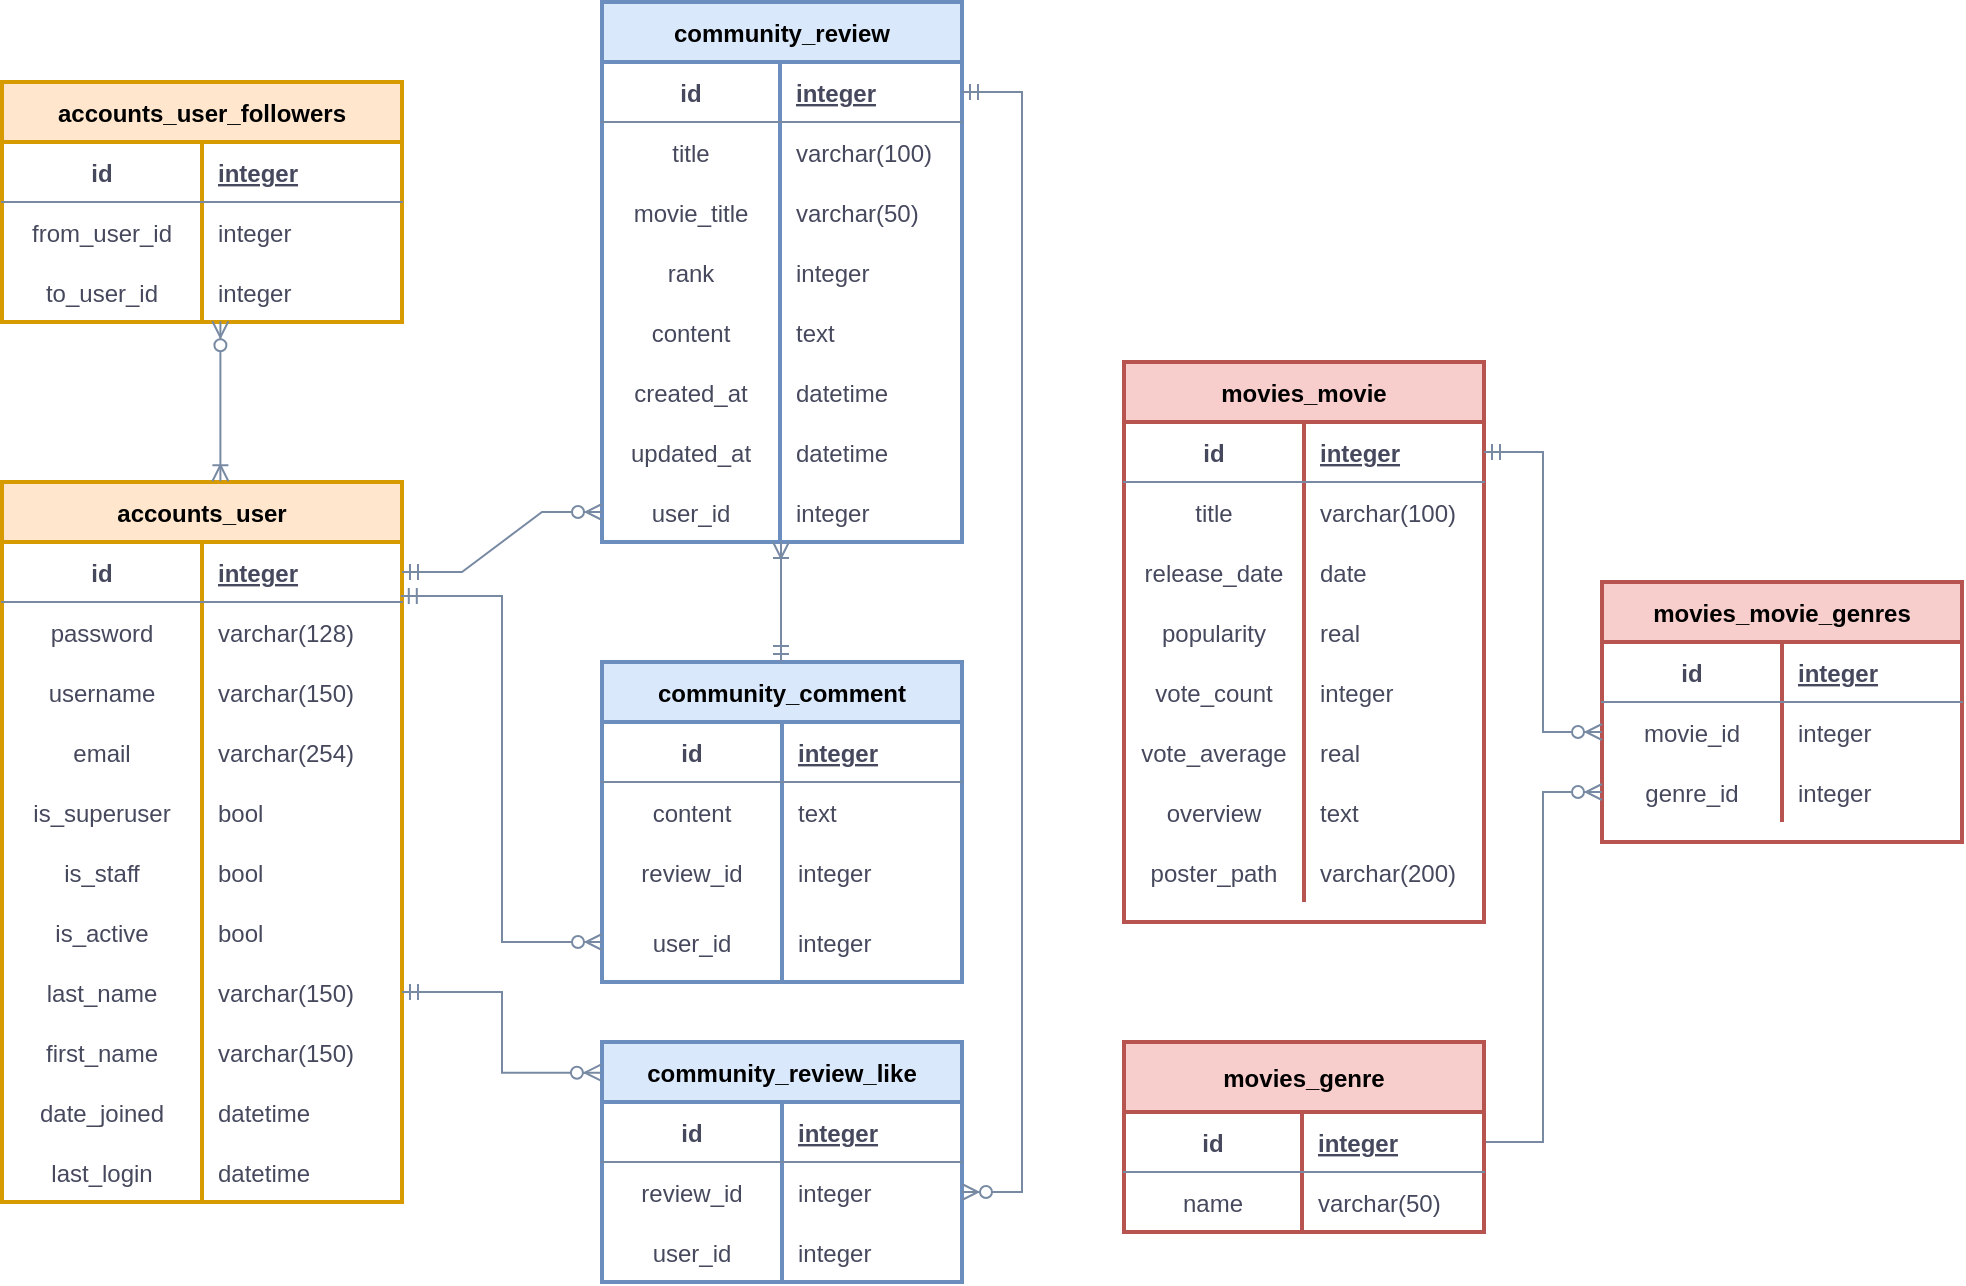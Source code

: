 <mxfile version="18.0.6" type="github">
  <diagram id="R2lEEEUBdFMjLlhIrx00" name="Page-1">
    <mxGraphModel dx="930" dy="745" grid="1" gridSize="10" guides="1" tooltips="1" connect="1" arrows="1" fold="1" page="1" pageScale="1" pageWidth="1100" pageHeight="850" background="none" math="0" shadow="0" extFonts="Permanent Marker^https://fonts.googleapis.com/css?family=Permanent+Marker">
      <root>
        <mxCell id="0" />
        <mxCell id="1" parent="0" />
        <mxCell id="w1yhfIeQpA_DrEaMMZUI-81" value="accounts_user_followers" style="shape=table;startSize=30;container=1;collapsible=1;childLayout=tableLayout;fixedRows=1;rowLines=0;fontStyle=1;align=center;resizeLast=1;fillColor=#ffe6cc;strokeColor=#d79b00;rounded=0;strokeWidth=2;swimlaneFillColor=default;" vertex="1" parent="1">
          <mxGeometry x="80" y="180" width="200" height="120" as="geometry" />
        </mxCell>
        <mxCell id="w1yhfIeQpA_DrEaMMZUI-82" value="" style="shape=tableRow;horizontal=0;startSize=0;swimlaneHead=0;swimlaneBody=0;fillColor=none;collapsible=0;dropTarget=0;points=[[0,0.5],[1,0.5]];portConstraint=eastwest;top=0;left=0;right=0;bottom=1;strokeColor=#788AA3;fontColor=#46495D;rounded=0;" vertex="1" parent="w1yhfIeQpA_DrEaMMZUI-81">
          <mxGeometry y="30" width="200" height="30" as="geometry" />
        </mxCell>
        <mxCell id="w1yhfIeQpA_DrEaMMZUI-83" value="id" style="shape=partialRectangle;connectable=0;fillColor=none;top=0;left=0;bottom=0;right=0;fontStyle=1;overflow=hidden;strokeColor=#788AA3;fontColor=#46495D;rounded=0;" vertex="1" parent="w1yhfIeQpA_DrEaMMZUI-82">
          <mxGeometry width="100" height="30" as="geometry">
            <mxRectangle width="100" height="30" as="alternateBounds" />
          </mxGeometry>
        </mxCell>
        <mxCell id="w1yhfIeQpA_DrEaMMZUI-84" value="integer" style="shape=partialRectangle;connectable=0;fillColor=none;top=0;left=0;bottom=0;right=0;align=left;spacingLeft=6;fontStyle=5;overflow=hidden;strokeColor=#788AA3;fontColor=#46495D;rounded=0;" vertex="1" parent="w1yhfIeQpA_DrEaMMZUI-82">
          <mxGeometry x="100" width="100" height="30" as="geometry">
            <mxRectangle width="100" height="30" as="alternateBounds" />
          </mxGeometry>
        </mxCell>
        <mxCell id="w1yhfIeQpA_DrEaMMZUI-85" value="" style="shape=tableRow;horizontal=0;startSize=0;swimlaneHead=0;swimlaneBody=0;fillColor=none;collapsible=0;dropTarget=0;points=[[0,0.5],[1,0.5]];portConstraint=eastwest;top=0;left=0;right=0;bottom=0;strokeColor=#788AA3;fontColor=#46495D;rounded=0;" vertex="1" parent="w1yhfIeQpA_DrEaMMZUI-81">
          <mxGeometry y="60" width="200" height="30" as="geometry" />
        </mxCell>
        <mxCell id="w1yhfIeQpA_DrEaMMZUI-86" value="from_user_id" style="shape=partialRectangle;connectable=0;fillColor=none;top=0;left=0;bottom=0;right=0;editable=1;overflow=hidden;strokeColor=#788AA3;fontColor=#46495D;rounded=0;" vertex="1" parent="w1yhfIeQpA_DrEaMMZUI-85">
          <mxGeometry width="100" height="30" as="geometry">
            <mxRectangle width="100" height="30" as="alternateBounds" />
          </mxGeometry>
        </mxCell>
        <mxCell id="w1yhfIeQpA_DrEaMMZUI-87" value="integer" style="shape=partialRectangle;connectable=0;fillColor=none;top=0;left=0;bottom=0;right=0;align=left;spacingLeft=6;overflow=hidden;strokeColor=#788AA3;fontColor=#46495D;rounded=0;" vertex="1" parent="w1yhfIeQpA_DrEaMMZUI-85">
          <mxGeometry x="100" width="100" height="30" as="geometry">
            <mxRectangle width="100" height="30" as="alternateBounds" />
          </mxGeometry>
        </mxCell>
        <mxCell id="w1yhfIeQpA_DrEaMMZUI-88" value="" style="shape=tableRow;horizontal=0;startSize=0;swimlaneHead=0;swimlaneBody=0;fillColor=none;collapsible=0;dropTarget=0;points=[[0,0.5],[1,0.5]];portConstraint=eastwest;top=0;left=0;right=0;bottom=0;strokeColor=#788AA3;fontColor=#46495D;rounded=0;" vertex="1" parent="w1yhfIeQpA_DrEaMMZUI-81">
          <mxGeometry y="90" width="200" height="30" as="geometry" />
        </mxCell>
        <mxCell id="w1yhfIeQpA_DrEaMMZUI-89" value="to_user_id" style="shape=partialRectangle;connectable=0;fillColor=none;top=0;left=0;bottom=0;right=0;editable=1;overflow=hidden;strokeColor=#788AA3;fontColor=#46495D;rounded=0;" vertex="1" parent="w1yhfIeQpA_DrEaMMZUI-88">
          <mxGeometry width="100" height="30" as="geometry">
            <mxRectangle width="100" height="30" as="alternateBounds" />
          </mxGeometry>
        </mxCell>
        <mxCell id="w1yhfIeQpA_DrEaMMZUI-90" value="integer" style="shape=partialRectangle;connectable=0;fillColor=none;top=0;left=0;bottom=0;right=0;align=left;spacingLeft=6;overflow=hidden;strokeColor=#788AA3;fontColor=#46495D;rounded=0;" vertex="1" parent="w1yhfIeQpA_DrEaMMZUI-88">
          <mxGeometry x="100" width="100" height="30" as="geometry">
            <mxRectangle width="100" height="30" as="alternateBounds" />
          </mxGeometry>
        </mxCell>
        <mxCell id="w1yhfIeQpA_DrEaMMZUI-100" value="community_review" style="shape=table;startSize=30;container=1;collapsible=1;childLayout=tableLayout;fixedRows=1;rowLines=0;fontStyle=1;align=center;resizeLast=1;rounded=0;strokeColor=#6c8ebf;fillColor=#dae8fc;strokeWidth=2;swimlaneFillColor=default;" vertex="1" parent="1">
          <mxGeometry x="380" y="140" width="180" height="270" as="geometry" />
        </mxCell>
        <mxCell id="w1yhfIeQpA_DrEaMMZUI-101" value="" style="shape=tableRow;horizontal=0;startSize=0;swimlaneHead=0;swimlaneBody=0;fillColor=none;collapsible=0;dropTarget=0;points=[[0,0.5],[1,0.5]];portConstraint=eastwest;top=0;left=0;right=0;bottom=1;rounded=0;fontColor=#46495D;strokeColor=#788AA3;" vertex="1" parent="w1yhfIeQpA_DrEaMMZUI-100">
          <mxGeometry y="30" width="180" height="30" as="geometry" />
        </mxCell>
        <mxCell id="w1yhfIeQpA_DrEaMMZUI-102" value="id" style="shape=partialRectangle;connectable=0;fillColor=none;top=0;left=0;bottom=0;right=0;fontStyle=1;overflow=hidden;rounded=0;fontColor=#46495D;strokeColor=#788AA3;" vertex="1" parent="w1yhfIeQpA_DrEaMMZUI-101">
          <mxGeometry width="89" height="30" as="geometry">
            <mxRectangle width="89" height="30" as="alternateBounds" />
          </mxGeometry>
        </mxCell>
        <mxCell id="w1yhfIeQpA_DrEaMMZUI-103" value="integer" style="shape=partialRectangle;connectable=0;fillColor=none;top=0;left=0;bottom=0;right=0;align=left;spacingLeft=6;fontStyle=5;overflow=hidden;rounded=0;fontColor=#46495D;strokeColor=#788AA3;" vertex="1" parent="w1yhfIeQpA_DrEaMMZUI-101">
          <mxGeometry x="89" width="91" height="30" as="geometry">
            <mxRectangle width="91" height="30" as="alternateBounds" />
          </mxGeometry>
        </mxCell>
        <mxCell id="w1yhfIeQpA_DrEaMMZUI-104" value="" style="shape=tableRow;horizontal=0;startSize=0;swimlaneHead=0;swimlaneBody=0;fillColor=none;collapsible=0;dropTarget=0;points=[[0,0.5],[1,0.5]];portConstraint=eastwest;top=0;left=0;right=0;bottom=0;rounded=0;fontColor=#46495D;strokeColor=#788AA3;" vertex="1" parent="w1yhfIeQpA_DrEaMMZUI-100">
          <mxGeometry y="60" width="180" height="30" as="geometry" />
        </mxCell>
        <mxCell id="w1yhfIeQpA_DrEaMMZUI-105" value="title" style="shape=partialRectangle;connectable=0;fillColor=none;top=0;left=0;bottom=0;right=0;editable=1;overflow=hidden;rounded=0;fontColor=#46495D;strokeColor=#788AA3;" vertex="1" parent="w1yhfIeQpA_DrEaMMZUI-104">
          <mxGeometry width="89" height="30" as="geometry">
            <mxRectangle width="89" height="30" as="alternateBounds" />
          </mxGeometry>
        </mxCell>
        <mxCell id="w1yhfIeQpA_DrEaMMZUI-106" value="varchar(100)" style="shape=partialRectangle;connectable=0;fillColor=none;top=0;left=0;bottom=0;right=0;align=left;spacingLeft=6;overflow=hidden;rounded=0;fontColor=#46495D;strokeColor=#788AA3;" vertex="1" parent="w1yhfIeQpA_DrEaMMZUI-104">
          <mxGeometry x="89" width="91" height="30" as="geometry">
            <mxRectangle width="91" height="30" as="alternateBounds" />
          </mxGeometry>
        </mxCell>
        <mxCell id="w1yhfIeQpA_DrEaMMZUI-107" value="" style="shape=tableRow;horizontal=0;startSize=0;swimlaneHead=0;swimlaneBody=0;fillColor=none;collapsible=0;dropTarget=0;points=[[0,0.5],[1,0.5]];portConstraint=eastwest;top=0;left=0;right=0;bottom=0;rounded=0;fontColor=#46495D;strokeColor=#788AA3;" vertex="1" parent="w1yhfIeQpA_DrEaMMZUI-100">
          <mxGeometry y="90" width="180" height="30" as="geometry" />
        </mxCell>
        <mxCell id="w1yhfIeQpA_DrEaMMZUI-108" value="movie_title" style="shape=partialRectangle;connectable=0;fillColor=none;top=0;left=0;bottom=0;right=0;editable=1;overflow=hidden;rounded=0;fontColor=#46495D;strokeColor=#788AA3;" vertex="1" parent="w1yhfIeQpA_DrEaMMZUI-107">
          <mxGeometry width="89" height="30" as="geometry">
            <mxRectangle width="89" height="30" as="alternateBounds" />
          </mxGeometry>
        </mxCell>
        <mxCell id="w1yhfIeQpA_DrEaMMZUI-109" value="varchar(50)" style="shape=partialRectangle;connectable=0;fillColor=none;top=0;left=0;bottom=0;right=0;align=left;spacingLeft=6;overflow=hidden;rounded=0;fontColor=#46495D;strokeColor=#788AA3;" vertex="1" parent="w1yhfIeQpA_DrEaMMZUI-107">
          <mxGeometry x="89" width="91" height="30" as="geometry">
            <mxRectangle width="91" height="30" as="alternateBounds" />
          </mxGeometry>
        </mxCell>
        <mxCell id="w1yhfIeQpA_DrEaMMZUI-110" value="" style="shape=tableRow;horizontal=0;startSize=0;swimlaneHead=0;swimlaneBody=0;fillColor=none;collapsible=0;dropTarget=0;points=[[0,0.5],[1,0.5]];portConstraint=eastwest;top=0;left=0;right=0;bottom=0;rounded=0;fontColor=#46495D;strokeColor=#788AA3;" vertex="1" parent="w1yhfIeQpA_DrEaMMZUI-100">
          <mxGeometry y="120" width="180" height="30" as="geometry" />
        </mxCell>
        <mxCell id="w1yhfIeQpA_DrEaMMZUI-111" value="rank" style="shape=partialRectangle;connectable=0;fillColor=none;top=0;left=0;bottom=0;right=0;editable=1;overflow=hidden;rounded=0;fontColor=#46495D;strokeColor=#788AA3;" vertex="1" parent="w1yhfIeQpA_DrEaMMZUI-110">
          <mxGeometry width="89" height="30" as="geometry">
            <mxRectangle width="89" height="30" as="alternateBounds" />
          </mxGeometry>
        </mxCell>
        <mxCell id="w1yhfIeQpA_DrEaMMZUI-112" value="integer" style="shape=partialRectangle;connectable=0;fillColor=none;top=0;left=0;bottom=0;right=0;align=left;spacingLeft=6;overflow=hidden;rounded=0;fontColor=#46495D;strokeColor=#788AA3;" vertex="1" parent="w1yhfIeQpA_DrEaMMZUI-110">
          <mxGeometry x="89" width="91" height="30" as="geometry">
            <mxRectangle width="91" height="30" as="alternateBounds" />
          </mxGeometry>
        </mxCell>
        <mxCell id="w1yhfIeQpA_DrEaMMZUI-128" style="shape=tableRow;horizontal=0;startSize=0;swimlaneHead=0;swimlaneBody=0;fillColor=none;collapsible=0;dropTarget=0;points=[[0,0.5],[1,0.5]];portConstraint=eastwest;top=0;left=0;right=0;bottom=0;rounded=0;fontColor=#46495D;strokeColor=#788AA3;" vertex="1" parent="w1yhfIeQpA_DrEaMMZUI-100">
          <mxGeometry y="150" width="180" height="30" as="geometry" />
        </mxCell>
        <mxCell id="w1yhfIeQpA_DrEaMMZUI-129" value="content" style="shape=partialRectangle;connectable=0;fillColor=none;top=0;left=0;bottom=0;right=0;editable=1;overflow=hidden;rounded=0;fontColor=#46495D;strokeColor=#788AA3;" vertex="1" parent="w1yhfIeQpA_DrEaMMZUI-128">
          <mxGeometry width="89" height="30" as="geometry">
            <mxRectangle width="89" height="30" as="alternateBounds" />
          </mxGeometry>
        </mxCell>
        <mxCell id="w1yhfIeQpA_DrEaMMZUI-130" value="text" style="shape=partialRectangle;connectable=0;fillColor=none;top=0;left=0;bottom=0;right=0;align=left;spacingLeft=6;overflow=hidden;rounded=0;fontColor=#46495D;strokeColor=#788AA3;" vertex="1" parent="w1yhfIeQpA_DrEaMMZUI-128">
          <mxGeometry x="89" width="91" height="30" as="geometry">
            <mxRectangle width="91" height="30" as="alternateBounds" />
          </mxGeometry>
        </mxCell>
        <mxCell id="w1yhfIeQpA_DrEaMMZUI-125" style="shape=tableRow;horizontal=0;startSize=0;swimlaneHead=0;swimlaneBody=0;fillColor=none;collapsible=0;dropTarget=0;points=[[0,0.5],[1,0.5]];portConstraint=eastwest;top=0;left=0;right=0;bottom=0;rounded=0;fontColor=#46495D;strokeColor=#788AA3;" vertex="1" parent="w1yhfIeQpA_DrEaMMZUI-100">
          <mxGeometry y="180" width="180" height="30" as="geometry" />
        </mxCell>
        <mxCell id="w1yhfIeQpA_DrEaMMZUI-126" value="created_at" style="shape=partialRectangle;connectable=0;fillColor=none;top=0;left=0;bottom=0;right=0;editable=1;overflow=hidden;rounded=0;fontColor=#46495D;strokeColor=#788AA3;" vertex="1" parent="w1yhfIeQpA_DrEaMMZUI-125">
          <mxGeometry width="89" height="30" as="geometry">
            <mxRectangle width="89" height="30" as="alternateBounds" />
          </mxGeometry>
        </mxCell>
        <mxCell id="w1yhfIeQpA_DrEaMMZUI-127" value="datetime" style="shape=partialRectangle;connectable=0;fillColor=none;top=0;left=0;bottom=0;right=0;align=left;spacingLeft=6;overflow=hidden;rounded=0;fontColor=#46495D;strokeColor=#788AA3;" vertex="1" parent="w1yhfIeQpA_DrEaMMZUI-125">
          <mxGeometry x="89" width="91" height="30" as="geometry">
            <mxRectangle width="91" height="30" as="alternateBounds" />
          </mxGeometry>
        </mxCell>
        <mxCell id="w1yhfIeQpA_DrEaMMZUI-122" style="shape=tableRow;horizontal=0;startSize=0;swimlaneHead=0;swimlaneBody=0;fillColor=none;collapsible=0;dropTarget=0;points=[[0,0.5],[1,0.5]];portConstraint=eastwest;top=0;left=0;right=0;bottom=0;rounded=0;fontColor=#46495D;strokeColor=#788AA3;" vertex="1" parent="w1yhfIeQpA_DrEaMMZUI-100">
          <mxGeometry y="210" width="180" height="30" as="geometry" />
        </mxCell>
        <mxCell id="w1yhfIeQpA_DrEaMMZUI-123" value="updated_at" style="shape=partialRectangle;connectable=0;fillColor=none;top=0;left=0;bottom=0;right=0;editable=1;overflow=hidden;rounded=0;fontColor=#46495D;strokeColor=#788AA3;" vertex="1" parent="w1yhfIeQpA_DrEaMMZUI-122">
          <mxGeometry width="89" height="30" as="geometry">
            <mxRectangle width="89" height="30" as="alternateBounds" />
          </mxGeometry>
        </mxCell>
        <mxCell id="w1yhfIeQpA_DrEaMMZUI-124" value="datetime" style="shape=partialRectangle;connectable=0;fillColor=none;top=0;left=0;bottom=0;right=0;align=left;spacingLeft=6;overflow=hidden;rounded=0;fontColor=#46495D;strokeColor=#788AA3;" vertex="1" parent="w1yhfIeQpA_DrEaMMZUI-122">
          <mxGeometry x="89" width="91" height="30" as="geometry">
            <mxRectangle width="91" height="30" as="alternateBounds" />
          </mxGeometry>
        </mxCell>
        <mxCell id="w1yhfIeQpA_DrEaMMZUI-119" style="shape=tableRow;horizontal=0;startSize=0;swimlaneHead=0;swimlaneBody=0;fillColor=none;collapsible=0;dropTarget=0;points=[[0,0.5],[1,0.5]];portConstraint=eastwest;top=0;left=0;right=0;bottom=0;rounded=0;fontColor=#46495D;strokeColor=#788AA3;" vertex="1" parent="w1yhfIeQpA_DrEaMMZUI-100">
          <mxGeometry y="240" width="180" height="30" as="geometry" />
        </mxCell>
        <mxCell id="w1yhfIeQpA_DrEaMMZUI-120" value="user_id" style="shape=partialRectangle;connectable=0;fillColor=none;top=0;left=0;bottom=0;right=0;editable=1;overflow=hidden;rounded=0;fontColor=#46495D;strokeColor=#788AA3;" vertex="1" parent="w1yhfIeQpA_DrEaMMZUI-119">
          <mxGeometry width="89" height="30" as="geometry">
            <mxRectangle width="89" height="30" as="alternateBounds" />
          </mxGeometry>
        </mxCell>
        <mxCell id="w1yhfIeQpA_DrEaMMZUI-121" value="integer" style="shape=partialRectangle;connectable=0;fillColor=none;top=0;left=0;bottom=0;right=0;align=left;spacingLeft=6;overflow=hidden;rounded=0;fontColor=#46495D;strokeColor=#788AA3;" vertex="1" parent="w1yhfIeQpA_DrEaMMZUI-119">
          <mxGeometry x="89" width="91" height="30" as="geometry">
            <mxRectangle width="91" height="30" as="alternateBounds" />
          </mxGeometry>
        </mxCell>
        <mxCell id="w1yhfIeQpA_DrEaMMZUI-131" value="accounts_user" style="shape=table;startSize=30;container=1;collapsible=1;childLayout=tableLayout;fixedRows=1;rowLines=0;fontStyle=1;align=center;resizeLast=1;rounded=0;strokeColor=#d79b00;fillColor=#ffe6cc;strokeWidth=2;swimlaneFillColor=default;" vertex="1" parent="1">
          <mxGeometry x="80" y="380" width="200" height="360" as="geometry" />
        </mxCell>
        <mxCell id="w1yhfIeQpA_DrEaMMZUI-132" value="" style="shape=tableRow;horizontal=0;startSize=0;swimlaneHead=0;swimlaneBody=0;fillColor=none;collapsible=0;dropTarget=0;points=[[0,0.5],[1,0.5]];portConstraint=eastwest;top=0;left=0;right=0;bottom=1;rounded=0;fontColor=#46495D;strokeColor=#788AA3;" vertex="1" parent="w1yhfIeQpA_DrEaMMZUI-131">
          <mxGeometry y="30" width="200" height="30" as="geometry" />
        </mxCell>
        <mxCell id="w1yhfIeQpA_DrEaMMZUI-133" value="id" style="shape=partialRectangle;connectable=0;fillColor=none;top=0;left=0;bottom=0;right=0;fontStyle=1;overflow=hidden;rounded=0;fontColor=#46495D;strokeColor=#788AA3;" vertex="1" parent="w1yhfIeQpA_DrEaMMZUI-132">
          <mxGeometry width="100" height="30" as="geometry">
            <mxRectangle width="100" height="30" as="alternateBounds" />
          </mxGeometry>
        </mxCell>
        <mxCell id="w1yhfIeQpA_DrEaMMZUI-134" value="integer" style="shape=partialRectangle;connectable=0;fillColor=none;top=0;left=0;bottom=0;right=0;align=left;spacingLeft=6;fontStyle=5;overflow=hidden;rounded=0;fontColor=#46495D;strokeColor=#788AA3;" vertex="1" parent="w1yhfIeQpA_DrEaMMZUI-132">
          <mxGeometry x="100" width="100" height="30" as="geometry">
            <mxRectangle width="100" height="30" as="alternateBounds" />
          </mxGeometry>
        </mxCell>
        <mxCell id="w1yhfIeQpA_DrEaMMZUI-135" value="" style="shape=tableRow;horizontal=0;startSize=0;swimlaneHead=0;swimlaneBody=0;fillColor=none;collapsible=0;dropTarget=0;points=[[0,0.5],[1,0.5]];portConstraint=eastwest;top=0;left=0;right=0;bottom=0;rounded=0;fontColor=#46495D;strokeColor=#788AA3;" vertex="1" parent="w1yhfIeQpA_DrEaMMZUI-131">
          <mxGeometry y="60" width="200" height="30" as="geometry" />
        </mxCell>
        <mxCell id="w1yhfIeQpA_DrEaMMZUI-136" value="password" style="shape=partialRectangle;connectable=0;fillColor=none;top=0;left=0;bottom=0;right=0;editable=1;overflow=hidden;rounded=0;fontColor=#46495D;strokeColor=#788AA3;" vertex="1" parent="w1yhfIeQpA_DrEaMMZUI-135">
          <mxGeometry width="100" height="30" as="geometry">
            <mxRectangle width="100" height="30" as="alternateBounds" />
          </mxGeometry>
        </mxCell>
        <mxCell id="w1yhfIeQpA_DrEaMMZUI-137" value="varchar(128)" style="shape=partialRectangle;connectable=0;fillColor=none;top=0;left=0;bottom=0;right=0;align=left;spacingLeft=6;overflow=hidden;rounded=0;fontColor=#46495D;strokeColor=#788AA3;" vertex="1" parent="w1yhfIeQpA_DrEaMMZUI-135">
          <mxGeometry x="100" width="100" height="30" as="geometry">
            <mxRectangle width="100" height="30" as="alternateBounds" />
          </mxGeometry>
        </mxCell>
        <mxCell id="w1yhfIeQpA_DrEaMMZUI-138" value="" style="shape=tableRow;horizontal=0;startSize=0;swimlaneHead=0;swimlaneBody=0;fillColor=none;collapsible=0;dropTarget=0;points=[[0,0.5],[1,0.5]];portConstraint=eastwest;top=0;left=0;right=0;bottom=0;rounded=0;fontColor=#46495D;strokeColor=#788AA3;" vertex="1" parent="w1yhfIeQpA_DrEaMMZUI-131">
          <mxGeometry y="90" width="200" height="30" as="geometry" />
        </mxCell>
        <mxCell id="w1yhfIeQpA_DrEaMMZUI-139" value="username" style="shape=partialRectangle;connectable=0;fillColor=none;top=0;left=0;bottom=0;right=0;editable=1;overflow=hidden;rounded=0;fontColor=#46495D;strokeColor=#788AA3;" vertex="1" parent="w1yhfIeQpA_DrEaMMZUI-138">
          <mxGeometry width="100" height="30" as="geometry">
            <mxRectangle width="100" height="30" as="alternateBounds" />
          </mxGeometry>
        </mxCell>
        <mxCell id="w1yhfIeQpA_DrEaMMZUI-140" value="varchar(150)" style="shape=partialRectangle;connectable=0;fillColor=none;top=0;left=0;bottom=0;right=0;align=left;spacingLeft=6;overflow=hidden;rounded=0;fontColor=#46495D;strokeColor=#788AA3;" vertex="1" parent="w1yhfIeQpA_DrEaMMZUI-138">
          <mxGeometry x="100" width="100" height="30" as="geometry">
            <mxRectangle width="100" height="30" as="alternateBounds" />
          </mxGeometry>
        </mxCell>
        <mxCell id="w1yhfIeQpA_DrEaMMZUI-141" value="" style="shape=tableRow;horizontal=0;startSize=0;swimlaneHead=0;swimlaneBody=0;fillColor=none;collapsible=0;dropTarget=0;points=[[0,0.5],[1,0.5]];portConstraint=eastwest;top=0;left=0;right=0;bottom=0;rounded=0;fontColor=#46495D;strokeColor=#788AA3;" vertex="1" parent="w1yhfIeQpA_DrEaMMZUI-131">
          <mxGeometry y="120" width="200" height="30" as="geometry" />
        </mxCell>
        <mxCell id="w1yhfIeQpA_DrEaMMZUI-142" value="email" style="shape=partialRectangle;connectable=0;fillColor=none;top=0;left=0;bottom=0;right=0;editable=1;overflow=hidden;rounded=0;fontColor=#46495D;strokeColor=#788AA3;" vertex="1" parent="w1yhfIeQpA_DrEaMMZUI-141">
          <mxGeometry width="100" height="30" as="geometry">
            <mxRectangle width="100" height="30" as="alternateBounds" />
          </mxGeometry>
        </mxCell>
        <mxCell id="w1yhfIeQpA_DrEaMMZUI-143" value="varchar(254)" style="shape=partialRectangle;connectable=0;fillColor=none;top=0;left=0;bottom=0;right=0;align=left;spacingLeft=6;overflow=hidden;rounded=0;fontColor=#46495D;strokeColor=#788AA3;" vertex="1" parent="w1yhfIeQpA_DrEaMMZUI-141">
          <mxGeometry x="100" width="100" height="30" as="geometry">
            <mxRectangle width="100" height="30" as="alternateBounds" />
          </mxGeometry>
        </mxCell>
        <mxCell id="w1yhfIeQpA_DrEaMMZUI-146" style="shape=tableRow;horizontal=0;startSize=0;swimlaneHead=0;swimlaneBody=0;fillColor=none;collapsible=0;dropTarget=0;points=[[0,0.5],[1,0.5]];portConstraint=eastwest;top=0;left=0;right=0;bottom=0;rounded=0;fontColor=#46495D;strokeColor=#788AA3;" vertex="1" parent="w1yhfIeQpA_DrEaMMZUI-131">
          <mxGeometry y="150" width="200" height="30" as="geometry" />
        </mxCell>
        <mxCell id="w1yhfIeQpA_DrEaMMZUI-147" value="is_superuser" style="shape=partialRectangle;connectable=0;fillColor=none;top=0;left=0;bottom=0;right=0;editable=1;overflow=hidden;rounded=0;fontColor=#46495D;strokeColor=#788AA3;" vertex="1" parent="w1yhfIeQpA_DrEaMMZUI-146">
          <mxGeometry width="100" height="30" as="geometry">
            <mxRectangle width="100" height="30" as="alternateBounds" />
          </mxGeometry>
        </mxCell>
        <mxCell id="w1yhfIeQpA_DrEaMMZUI-148" value="bool" style="shape=partialRectangle;connectable=0;fillColor=none;top=0;left=0;bottom=0;right=0;align=left;spacingLeft=6;overflow=hidden;rounded=0;fontColor=#46495D;strokeColor=#788AA3;" vertex="1" parent="w1yhfIeQpA_DrEaMMZUI-146">
          <mxGeometry x="100" width="100" height="30" as="geometry">
            <mxRectangle width="100" height="30" as="alternateBounds" />
          </mxGeometry>
        </mxCell>
        <mxCell id="w1yhfIeQpA_DrEaMMZUI-149" style="shape=tableRow;horizontal=0;startSize=0;swimlaneHead=0;swimlaneBody=0;fillColor=none;collapsible=0;dropTarget=0;points=[[0,0.5],[1,0.5]];portConstraint=eastwest;top=0;left=0;right=0;bottom=0;rounded=0;fontColor=#46495D;strokeColor=#788AA3;" vertex="1" parent="w1yhfIeQpA_DrEaMMZUI-131">
          <mxGeometry y="180" width="200" height="30" as="geometry" />
        </mxCell>
        <mxCell id="w1yhfIeQpA_DrEaMMZUI-150" value="is_staff" style="shape=partialRectangle;connectable=0;fillColor=none;top=0;left=0;bottom=0;right=0;editable=1;overflow=hidden;rounded=0;fontColor=#46495D;strokeColor=#788AA3;" vertex="1" parent="w1yhfIeQpA_DrEaMMZUI-149">
          <mxGeometry width="100" height="30" as="geometry">
            <mxRectangle width="100" height="30" as="alternateBounds" />
          </mxGeometry>
        </mxCell>
        <mxCell id="w1yhfIeQpA_DrEaMMZUI-151" value="bool" style="shape=partialRectangle;connectable=0;fillColor=none;top=0;left=0;bottom=0;right=0;align=left;spacingLeft=6;overflow=hidden;rounded=0;fontColor=#46495D;strokeColor=#788AA3;" vertex="1" parent="w1yhfIeQpA_DrEaMMZUI-149">
          <mxGeometry x="100" width="100" height="30" as="geometry">
            <mxRectangle width="100" height="30" as="alternateBounds" />
          </mxGeometry>
        </mxCell>
        <mxCell id="w1yhfIeQpA_DrEaMMZUI-152" style="shape=tableRow;horizontal=0;startSize=0;swimlaneHead=0;swimlaneBody=0;fillColor=none;collapsible=0;dropTarget=0;points=[[0,0.5],[1,0.5]];portConstraint=eastwest;top=0;left=0;right=0;bottom=0;rounded=0;fontColor=#46495D;strokeColor=#788AA3;" vertex="1" parent="w1yhfIeQpA_DrEaMMZUI-131">
          <mxGeometry y="210" width="200" height="30" as="geometry" />
        </mxCell>
        <mxCell id="w1yhfIeQpA_DrEaMMZUI-153" value="is_active" style="shape=partialRectangle;connectable=0;fillColor=none;top=0;left=0;bottom=0;right=0;editable=1;overflow=hidden;rounded=0;fontColor=#46495D;strokeColor=#788AA3;" vertex="1" parent="w1yhfIeQpA_DrEaMMZUI-152">
          <mxGeometry width="100" height="30" as="geometry">
            <mxRectangle width="100" height="30" as="alternateBounds" />
          </mxGeometry>
        </mxCell>
        <mxCell id="w1yhfIeQpA_DrEaMMZUI-154" value="bool" style="shape=partialRectangle;connectable=0;fillColor=none;top=0;left=0;bottom=0;right=0;align=left;spacingLeft=6;overflow=hidden;rounded=0;fontColor=#46495D;strokeColor=#788AA3;" vertex="1" parent="w1yhfIeQpA_DrEaMMZUI-152">
          <mxGeometry x="100" width="100" height="30" as="geometry">
            <mxRectangle width="100" height="30" as="alternateBounds" />
          </mxGeometry>
        </mxCell>
        <mxCell id="w1yhfIeQpA_DrEaMMZUI-155" style="shape=tableRow;horizontal=0;startSize=0;swimlaneHead=0;swimlaneBody=0;fillColor=none;collapsible=0;dropTarget=0;points=[[0,0.5],[1,0.5]];portConstraint=eastwest;top=0;left=0;right=0;bottom=0;rounded=0;fontColor=#46495D;strokeColor=#788AA3;" vertex="1" parent="w1yhfIeQpA_DrEaMMZUI-131">
          <mxGeometry y="240" width="200" height="30" as="geometry" />
        </mxCell>
        <mxCell id="w1yhfIeQpA_DrEaMMZUI-156" value="last_name" style="shape=partialRectangle;connectable=0;fillColor=none;top=0;left=0;bottom=0;right=0;editable=1;overflow=hidden;rounded=0;fontColor=#46495D;strokeColor=#788AA3;" vertex="1" parent="w1yhfIeQpA_DrEaMMZUI-155">
          <mxGeometry width="100" height="30" as="geometry">
            <mxRectangle width="100" height="30" as="alternateBounds" />
          </mxGeometry>
        </mxCell>
        <mxCell id="w1yhfIeQpA_DrEaMMZUI-157" value="varchar(150)" style="shape=partialRectangle;connectable=0;fillColor=none;top=0;left=0;bottom=0;right=0;align=left;spacingLeft=6;overflow=hidden;rounded=0;fontColor=#46495D;strokeColor=#788AA3;" vertex="1" parent="w1yhfIeQpA_DrEaMMZUI-155">
          <mxGeometry x="100" width="100" height="30" as="geometry">
            <mxRectangle width="100" height="30" as="alternateBounds" />
          </mxGeometry>
        </mxCell>
        <mxCell id="w1yhfIeQpA_DrEaMMZUI-158" style="shape=tableRow;horizontal=0;startSize=0;swimlaneHead=0;swimlaneBody=0;fillColor=none;collapsible=0;dropTarget=0;points=[[0,0.5],[1,0.5]];portConstraint=eastwest;top=0;left=0;right=0;bottom=0;rounded=0;fontColor=#46495D;strokeColor=#788AA3;" vertex="1" parent="w1yhfIeQpA_DrEaMMZUI-131">
          <mxGeometry y="270" width="200" height="30" as="geometry" />
        </mxCell>
        <mxCell id="w1yhfIeQpA_DrEaMMZUI-159" value="first_name" style="shape=partialRectangle;connectable=0;fillColor=none;top=0;left=0;bottom=0;right=0;editable=1;overflow=hidden;rounded=0;fontColor=#46495D;strokeColor=#788AA3;" vertex="1" parent="w1yhfIeQpA_DrEaMMZUI-158">
          <mxGeometry width="100" height="30" as="geometry">
            <mxRectangle width="100" height="30" as="alternateBounds" />
          </mxGeometry>
        </mxCell>
        <mxCell id="w1yhfIeQpA_DrEaMMZUI-160" value="varchar(150)" style="shape=partialRectangle;connectable=0;fillColor=none;top=0;left=0;bottom=0;right=0;align=left;spacingLeft=6;overflow=hidden;rounded=0;fontColor=#46495D;strokeColor=#788AA3;" vertex="1" parent="w1yhfIeQpA_DrEaMMZUI-158">
          <mxGeometry x="100" width="100" height="30" as="geometry">
            <mxRectangle width="100" height="30" as="alternateBounds" />
          </mxGeometry>
        </mxCell>
        <mxCell id="w1yhfIeQpA_DrEaMMZUI-161" style="shape=tableRow;horizontal=0;startSize=0;swimlaneHead=0;swimlaneBody=0;fillColor=none;collapsible=0;dropTarget=0;points=[[0,0.5],[1,0.5]];portConstraint=eastwest;top=0;left=0;right=0;bottom=0;rounded=0;fontColor=#46495D;strokeColor=#788AA3;" vertex="1" parent="w1yhfIeQpA_DrEaMMZUI-131">
          <mxGeometry y="300" width="200" height="30" as="geometry" />
        </mxCell>
        <mxCell id="w1yhfIeQpA_DrEaMMZUI-162" value="date_joined" style="shape=partialRectangle;connectable=0;fillColor=none;top=0;left=0;bottom=0;right=0;editable=1;overflow=hidden;rounded=0;fontColor=#46495D;strokeColor=#788AA3;" vertex="1" parent="w1yhfIeQpA_DrEaMMZUI-161">
          <mxGeometry width="100" height="30" as="geometry">
            <mxRectangle width="100" height="30" as="alternateBounds" />
          </mxGeometry>
        </mxCell>
        <mxCell id="w1yhfIeQpA_DrEaMMZUI-163" value="datetime" style="shape=partialRectangle;connectable=0;fillColor=none;top=0;left=0;bottom=0;right=0;align=left;spacingLeft=6;overflow=hidden;rounded=0;fontColor=#46495D;strokeColor=#788AA3;" vertex="1" parent="w1yhfIeQpA_DrEaMMZUI-161">
          <mxGeometry x="100" width="100" height="30" as="geometry">
            <mxRectangle width="100" height="30" as="alternateBounds" />
          </mxGeometry>
        </mxCell>
        <mxCell id="w1yhfIeQpA_DrEaMMZUI-164" style="shape=tableRow;horizontal=0;startSize=0;swimlaneHead=0;swimlaneBody=0;fillColor=none;collapsible=0;dropTarget=0;points=[[0,0.5],[1,0.5]];portConstraint=eastwest;top=0;left=0;right=0;bottom=0;rounded=0;fontColor=#46495D;strokeColor=#788AA3;" vertex="1" parent="w1yhfIeQpA_DrEaMMZUI-131">
          <mxGeometry y="330" width="200" height="30" as="geometry" />
        </mxCell>
        <mxCell id="w1yhfIeQpA_DrEaMMZUI-165" value="last_login" style="shape=partialRectangle;connectable=0;fillColor=none;top=0;left=0;bottom=0;right=0;editable=1;overflow=hidden;rounded=0;fontColor=#46495D;strokeColor=#788AA3;" vertex="1" parent="w1yhfIeQpA_DrEaMMZUI-164">
          <mxGeometry width="100" height="30" as="geometry">
            <mxRectangle width="100" height="30" as="alternateBounds" />
          </mxGeometry>
        </mxCell>
        <mxCell id="w1yhfIeQpA_DrEaMMZUI-166" value="datetime" style="shape=partialRectangle;connectable=0;fillColor=none;top=0;left=0;bottom=0;right=0;align=left;spacingLeft=6;overflow=hidden;rounded=0;fontColor=#46495D;strokeColor=#788AA3;" vertex="1" parent="w1yhfIeQpA_DrEaMMZUI-164">
          <mxGeometry x="100" width="100" height="30" as="geometry">
            <mxRectangle width="100" height="30" as="alternateBounds" />
          </mxGeometry>
        </mxCell>
        <mxCell id="w1yhfIeQpA_DrEaMMZUI-167" value="community_comment" style="shape=table;startSize=30;container=1;collapsible=1;childLayout=tableLayout;fixedRows=1;rowLines=0;fontStyle=1;align=center;resizeLast=1;rounded=0;strokeColor=#6c8ebf;fillColor=#dae8fc;strokeWidth=2;swimlaneFillColor=default;" vertex="1" parent="1">
          <mxGeometry x="380" y="470" width="180" height="160" as="geometry" />
        </mxCell>
        <mxCell id="w1yhfIeQpA_DrEaMMZUI-168" value="" style="shape=tableRow;horizontal=0;startSize=0;swimlaneHead=0;swimlaneBody=0;fillColor=none;collapsible=0;dropTarget=0;points=[[0,0.5],[1,0.5]];portConstraint=eastwest;top=0;left=0;right=0;bottom=1;rounded=0;fontColor=#46495D;strokeColor=#788AA3;" vertex="1" parent="w1yhfIeQpA_DrEaMMZUI-167">
          <mxGeometry y="30" width="180" height="30" as="geometry" />
        </mxCell>
        <mxCell id="w1yhfIeQpA_DrEaMMZUI-169" value="id" style="shape=partialRectangle;connectable=0;fillColor=none;top=0;left=0;bottom=0;right=0;fontStyle=1;overflow=hidden;rounded=0;fontColor=#46495D;strokeColor=#788AA3;" vertex="1" parent="w1yhfIeQpA_DrEaMMZUI-168">
          <mxGeometry width="90" height="30" as="geometry">
            <mxRectangle width="90" height="30" as="alternateBounds" />
          </mxGeometry>
        </mxCell>
        <mxCell id="w1yhfIeQpA_DrEaMMZUI-170" value="integer" style="shape=partialRectangle;connectable=0;fillColor=none;top=0;left=0;bottom=0;right=0;align=left;spacingLeft=6;fontStyle=5;overflow=hidden;rounded=0;fontColor=#46495D;strokeColor=#788AA3;" vertex="1" parent="w1yhfIeQpA_DrEaMMZUI-168">
          <mxGeometry x="90" width="90" height="30" as="geometry">
            <mxRectangle width="90" height="30" as="alternateBounds" />
          </mxGeometry>
        </mxCell>
        <mxCell id="w1yhfIeQpA_DrEaMMZUI-171" value="" style="shape=tableRow;horizontal=0;startSize=0;swimlaneHead=0;swimlaneBody=0;fillColor=none;collapsible=0;dropTarget=0;points=[[0,0.5],[1,0.5]];portConstraint=eastwest;top=0;left=0;right=0;bottom=0;rounded=0;fontColor=#46495D;strokeColor=#788AA3;" vertex="1" parent="w1yhfIeQpA_DrEaMMZUI-167">
          <mxGeometry y="60" width="180" height="30" as="geometry" />
        </mxCell>
        <mxCell id="w1yhfIeQpA_DrEaMMZUI-172" value="content" style="shape=partialRectangle;connectable=0;fillColor=none;top=0;left=0;bottom=0;right=0;editable=1;overflow=hidden;rounded=0;fontColor=#46495D;strokeColor=#788AA3;" vertex="1" parent="w1yhfIeQpA_DrEaMMZUI-171">
          <mxGeometry width="90" height="30" as="geometry">
            <mxRectangle width="90" height="30" as="alternateBounds" />
          </mxGeometry>
        </mxCell>
        <mxCell id="w1yhfIeQpA_DrEaMMZUI-173" value="text" style="shape=partialRectangle;connectable=0;fillColor=none;top=0;left=0;bottom=0;right=0;align=left;spacingLeft=6;overflow=hidden;rounded=0;fontColor=#46495D;strokeColor=#788AA3;" vertex="1" parent="w1yhfIeQpA_DrEaMMZUI-171">
          <mxGeometry x="90" width="90" height="30" as="geometry">
            <mxRectangle width="90" height="30" as="alternateBounds" />
          </mxGeometry>
        </mxCell>
        <mxCell id="w1yhfIeQpA_DrEaMMZUI-174" value="" style="shape=tableRow;horizontal=0;startSize=0;swimlaneHead=0;swimlaneBody=0;fillColor=none;collapsible=0;dropTarget=0;points=[[0,0.5],[1,0.5]];portConstraint=eastwest;top=0;left=0;right=0;bottom=0;rounded=0;fontColor=#46495D;strokeColor=#788AA3;" vertex="1" parent="w1yhfIeQpA_DrEaMMZUI-167">
          <mxGeometry y="90" width="180" height="30" as="geometry" />
        </mxCell>
        <mxCell id="w1yhfIeQpA_DrEaMMZUI-175" value="review_id" style="shape=partialRectangle;connectable=0;fillColor=none;top=0;left=0;bottom=0;right=0;editable=1;overflow=hidden;rounded=0;fontColor=#46495D;strokeColor=#788AA3;" vertex="1" parent="w1yhfIeQpA_DrEaMMZUI-174">
          <mxGeometry width="90" height="30" as="geometry">
            <mxRectangle width="90" height="30" as="alternateBounds" />
          </mxGeometry>
        </mxCell>
        <mxCell id="w1yhfIeQpA_DrEaMMZUI-176" value="integer" style="shape=partialRectangle;connectable=0;fillColor=none;top=0;left=0;bottom=0;right=0;align=left;spacingLeft=6;overflow=hidden;rounded=0;fontColor=#46495D;strokeColor=#788AA3;" vertex="1" parent="w1yhfIeQpA_DrEaMMZUI-174">
          <mxGeometry x="90" width="90" height="30" as="geometry">
            <mxRectangle width="90" height="30" as="alternateBounds" />
          </mxGeometry>
        </mxCell>
        <mxCell id="w1yhfIeQpA_DrEaMMZUI-177" value="" style="shape=tableRow;horizontal=0;startSize=0;swimlaneHead=0;swimlaneBody=0;fillColor=none;collapsible=0;dropTarget=0;points=[[0,0.5],[1,0.5]];portConstraint=eastwest;top=0;left=0;right=0;bottom=0;rounded=0;fontColor=#46495D;strokeColor=#788AA3;" vertex="1" parent="w1yhfIeQpA_DrEaMMZUI-167">
          <mxGeometry y="120" width="180" height="40" as="geometry" />
        </mxCell>
        <mxCell id="w1yhfIeQpA_DrEaMMZUI-178" value="user_id" style="shape=partialRectangle;connectable=0;fillColor=none;top=0;left=0;bottom=0;right=0;editable=1;overflow=hidden;rounded=0;fontColor=#46495D;strokeColor=#788AA3;" vertex="1" parent="w1yhfIeQpA_DrEaMMZUI-177">
          <mxGeometry width="90" height="40" as="geometry">
            <mxRectangle width="90" height="40" as="alternateBounds" />
          </mxGeometry>
        </mxCell>
        <mxCell id="w1yhfIeQpA_DrEaMMZUI-179" value="integer" style="shape=partialRectangle;connectable=0;fillColor=none;top=0;left=0;bottom=0;right=0;align=left;spacingLeft=6;overflow=hidden;rounded=0;fontColor=#46495D;strokeColor=#788AA3;" vertex="1" parent="w1yhfIeQpA_DrEaMMZUI-177">
          <mxGeometry x="90" width="90" height="40" as="geometry">
            <mxRectangle width="90" height="40" as="alternateBounds" />
          </mxGeometry>
        </mxCell>
        <mxCell id="w1yhfIeQpA_DrEaMMZUI-180" value="community_review_like" style="shape=table;startSize=30;container=1;collapsible=1;childLayout=tableLayout;fixedRows=1;rowLines=0;fontStyle=1;align=center;resizeLast=1;rounded=0;strokeColor=#6c8ebf;fillColor=#dae8fc;strokeWidth=2;swimlaneFillColor=default;" vertex="1" parent="1">
          <mxGeometry x="380" y="660" width="180" height="120" as="geometry" />
        </mxCell>
        <mxCell id="w1yhfIeQpA_DrEaMMZUI-181" value="" style="shape=tableRow;horizontal=0;startSize=0;swimlaneHead=0;swimlaneBody=0;fillColor=none;collapsible=0;dropTarget=0;points=[[0,0.5],[1,0.5]];portConstraint=eastwest;top=0;left=0;right=0;bottom=1;rounded=0;fontColor=#46495D;strokeColor=#788AA3;" vertex="1" parent="w1yhfIeQpA_DrEaMMZUI-180">
          <mxGeometry y="30" width="180" height="30" as="geometry" />
        </mxCell>
        <mxCell id="w1yhfIeQpA_DrEaMMZUI-182" value="id" style="shape=partialRectangle;connectable=0;fillColor=none;top=0;left=0;bottom=0;right=0;fontStyle=1;overflow=hidden;rounded=0;fontColor=#46495D;strokeColor=#788AA3;" vertex="1" parent="w1yhfIeQpA_DrEaMMZUI-181">
          <mxGeometry width="90" height="30" as="geometry">
            <mxRectangle width="90" height="30" as="alternateBounds" />
          </mxGeometry>
        </mxCell>
        <mxCell id="w1yhfIeQpA_DrEaMMZUI-183" value="integer" style="shape=partialRectangle;connectable=0;fillColor=none;top=0;left=0;bottom=0;right=0;align=left;spacingLeft=6;fontStyle=5;overflow=hidden;rounded=0;fontColor=#46495D;strokeColor=#788AA3;" vertex="1" parent="w1yhfIeQpA_DrEaMMZUI-181">
          <mxGeometry x="90" width="90" height="30" as="geometry">
            <mxRectangle width="90" height="30" as="alternateBounds" />
          </mxGeometry>
        </mxCell>
        <mxCell id="w1yhfIeQpA_DrEaMMZUI-184" value="" style="shape=tableRow;horizontal=0;startSize=0;swimlaneHead=0;swimlaneBody=0;fillColor=none;collapsible=0;dropTarget=0;points=[[0,0.5],[1,0.5]];portConstraint=eastwest;top=0;left=0;right=0;bottom=0;rounded=0;fontColor=#46495D;strokeColor=#788AA3;" vertex="1" parent="w1yhfIeQpA_DrEaMMZUI-180">
          <mxGeometry y="60" width="180" height="30" as="geometry" />
        </mxCell>
        <mxCell id="w1yhfIeQpA_DrEaMMZUI-185" value="review_id" style="shape=partialRectangle;connectable=0;fillColor=none;top=0;left=0;bottom=0;right=0;editable=1;overflow=hidden;rounded=0;fontColor=#46495D;strokeColor=#788AA3;" vertex="1" parent="w1yhfIeQpA_DrEaMMZUI-184">
          <mxGeometry width="90" height="30" as="geometry">
            <mxRectangle width="90" height="30" as="alternateBounds" />
          </mxGeometry>
        </mxCell>
        <mxCell id="w1yhfIeQpA_DrEaMMZUI-186" value="integer" style="shape=partialRectangle;connectable=0;fillColor=none;top=0;left=0;bottom=0;right=0;align=left;spacingLeft=6;overflow=hidden;rounded=0;fontColor=#46495D;strokeColor=#788AA3;" vertex="1" parent="w1yhfIeQpA_DrEaMMZUI-184">
          <mxGeometry x="90" width="90" height="30" as="geometry">
            <mxRectangle width="90" height="30" as="alternateBounds" />
          </mxGeometry>
        </mxCell>
        <mxCell id="w1yhfIeQpA_DrEaMMZUI-187" value="" style="shape=tableRow;horizontal=0;startSize=0;swimlaneHead=0;swimlaneBody=0;fillColor=none;collapsible=0;dropTarget=0;points=[[0,0.5],[1,0.5]];portConstraint=eastwest;top=0;left=0;right=0;bottom=0;rounded=0;fontColor=#46495D;strokeColor=#788AA3;" vertex="1" parent="w1yhfIeQpA_DrEaMMZUI-180">
          <mxGeometry y="90" width="180" height="30" as="geometry" />
        </mxCell>
        <mxCell id="w1yhfIeQpA_DrEaMMZUI-188" value="user_id" style="shape=partialRectangle;connectable=0;fillColor=none;top=0;left=0;bottom=0;right=0;editable=1;overflow=hidden;rounded=0;fontColor=#46495D;strokeColor=#788AA3;" vertex="1" parent="w1yhfIeQpA_DrEaMMZUI-187">
          <mxGeometry width="90" height="30" as="geometry">
            <mxRectangle width="90" height="30" as="alternateBounds" />
          </mxGeometry>
        </mxCell>
        <mxCell id="w1yhfIeQpA_DrEaMMZUI-189" value="integer" style="shape=partialRectangle;connectable=0;fillColor=none;top=0;left=0;bottom=0;right=0;align=left;spacingLeft=6;overflow=hidden;rounded=0;fontColor=#46495D;strokeColor=#788AA3;" vertex="1" parent="w1yhfIeQpA_DrEaMMZUI-187">
          <mxGeometry x="90" width="90" height="30" as="geometry">
            <mxRectangle width="90" height="30" as="alternateBounds" />
          </mxGeometry>
        </mxCell>
        <mxCell id="w1yhfIeQpA_DrEaMMZUI-193" value="movies_movie" style="shape=table;startSize=30;container=1;collapsible=1;childLayout=tableLayout;fixedRows=1;rowLines=0;fontStyle=1;align=center;resizeLast=1;rounded=0;fillColor=#f8cecc;strokeColor=#b85450;swimlaneFillColor=default;strokeWidth=2;" vertex="1" parent="1">
          <mxGeometry x="641" y="320" width="180" height="280" as="geometry" />
        </mxCell>
        <mxCell id="w1yhfIeQpA_DrEaMMZUI-194" value="" style="shape=tableRow;horizontal=0;startSize=0;swimlaneHead=0;swimlaneBody=0;fillColor=none;collapsible=0;dropTarget=0;points=[[0,0.5],[1,0.5]];portConstraint=eastwest;top=0;left=0;right=0;bottom=1;rounded=0;fontColor=#46495D;strokeColor=#788AA3;" vertex="1" parent="w1yhfIeQpA_DrEaMMZUI-193">
          <mxGeometry y="30" width="180" height="30" as="geometry" />
        </mxCell>
        <mxCell id="w1yhfIeQpA_DrEaMMZUI-195" value="id" style="shape=partialRectangle;connectable=0;fillColor=none;top=0;left=0;bottom=0;right=0;fontStyle=1;overflow=hidden;rounded=0;fontColor=#46495D;strokeColor=#788AA3;" vertex="1" parent="w1yhfIeQpA_DrEaMMZUI-194">
          <mxGeometry width="90" height="30" as="geometry">
            <mxRectangle width="90" height="30" as="alternateBounds" />
          </mxGeometry>
        </mxCell>
        <mxCell id="w1yhfIeQpA_DrEaMMZUI-196" value="integer" style="shape=partialRectangle;connectable=0;fillColor=none;top=0;left=0;bottom=0;right=0;align=left;spacingLeft=6;fontStyle=5;overflow=hidden;rounded=0;fontColor=#46495D;strokeColor=#788AA3;" vertex="1" parent="w1yhfIeQpA_DrEaMMZUI-194">
          <mxGeometry x="90" width="90" height="30" as="geometry">
            <mxRectangle width="90" height="30" as="alternateBounds" />
          </mxGeometry>
        </mxCell>
        <mxCell id="w1yhfIeQpA_DrEaMMZUI-197" value="" style="shape=tableRow;horizontal=0;startSize=0;swimlaneHead=0;swimlaneBody=0;fillColor=none;collapsible=0;dropTarget=0;points=[[0,0.5],[1,0.5]];portConstraint=eastwest;top=0;left=0;right=0;bottom=0;rounded=0;fontColor=#46495D;strokeColor=#788AA3;" vertex="1" parent="w1yhfIeQpA_DrEaMMZUI-193">
          <mxGeometry y="60" width="180" height="30" as="geometry" />
        </mxCell>
        <mxCell id="w1yhfIeQpA_DrEaMMZUI-198" value="title" style="shape=partialRectangle;connectable=0;fillColor=none;top=0;left=0;bottom=0;right=0;editable=1;overflow=hidden;rounded=0;fontColor=#46495D;strokeColor=#788AA3;" vertex="1" parent="w1yhfIeQpA_DrEaMMZUI-197">
          <mxGeometry width="90" height="30" as="geometry">
            <mxRectangle width="90" height="30" as="alternateBounds" />
          </mxGeometry>
        </mxCell>
        <mxCell id="w1yhfIeQpA_DrEaMMZUI-199" value="varchar(100)" style="shape=partialRectangle;connectable=0;fillColor=none;top=0;left=0;bottom=0;right=0;align=left;spacingLeft=6;overflow=hidden;rounded=0;fontColor=#46495D;strokeColor=#788AA3;" vertex="1" parent="w1yhfIeQpA_DrEaMMZUI-197">
          <mxGeometry x="90" width="90" height="30" as="geometry">
            <mxRectangle width="90" height="30" as="alternateBounds" />
          </mxGeometry>
        </mxCell>
        <mxCell id="w1yhfIeQpA_DrEaMMZUI-200" value="" style="shape=tableRow;horizontal=0;startSize=0;swimlaneHead=0;swimlaneBody=0;fillColor=none;collapsible=0;dropTarget=0;points=[[0,0.5],[1,0.5]];portConstraint=eastwest;top=0;left=0;right=0;bottom=0;rounded=0;fontColor=#46495D;strokeColor=#788AA3;" vertex="1" parent="w1yhfIeQpA_DrEaMMZUI-193">
          <mxGeometry y="90" width="180" height="30" as="geometry" />
        </mxCell>
        <mxCell id="w1yhfIeQpA_DrEaMMZUI-201" value="release_date" style="shape=partialRectangle;connectable=0;fillColor=none;top=0;left=0;bottom=0;right=0;editable=1;overflow=hidden;rounded=0;fontColor=#46495D;strokeColor=#788AA3;" vertex="1" parent="w1yhfIeQpA_DrEaMMZUI-200">
          <mxGeometry width="90" height="30" as="geometry">
            <mxRectangle width="90" height="30" as="alternateBounds" />
          </mxGeometry>
        </mxCell>
        <mxCell id="w1yhfIeQpA_DrEaMMZUI-202" value="date" style="shape=partialRectangle;connectable=0;fillColor=none;top=0;left=0;bottom=0;right=0;align=left;spacingLeft=6;overflow=hidden;rounded=0;fontColor=#46495D;strokeColor=#788AA3;" vertex="1" parent="w1yhfIeQpA_DrEaMMZUI-200">
          <mxGeometry x="90" width="90" height="30" as="geometry">
            <mxRectangle width="90" height="30" as="alternateBounds" />
          </mxGeometry>
        </mxCell>
        <mxCell id="w1yhfIeQpA_DrEaMMZUI-203" value="" style="shape=tableRow;horizontal=0;startSize=0;swimlaneHead=0;swimlaneBody=0;fillColor=none;collapsible=0;dropTarget=0;points=[[0,0.5],[1,0.5]];portConstraint=eastwest;top=0;left=0;right=0;bottom=0;rounded=0;fontColor=#46495D;strokeColor=#788AA3;" vertex="1" parent="w1yhfIeQpA_DrEaMMZUI-193">
          <mxGeometry y="120" width="180" height="30" as="geometry" />
        </mxCell>
        <mxCell id="w1yhfIeQpA_DrEaMMZUI-204" value="popularity" style="shape=partialRectangle;connectable=0;fillColor=none;top=0;left=0;bottom=0;right=0;editable=1;overflow=hidden;rounded=0;fontColor=#46495D;strokeColor=#788AA3;" vertex="1" parent="w1yhfIeQpA_DrEaMMZUI-203">
          <mxGeometry width="90" height="30" as="geometry">
            <mxRectangle width="90" height="30" as="alternateBounds" />
          </mxGeometry>
        </mxCell>
        <mxCell id="w1yhfIeQpA_DrEaMMZUI-205" value="real" style="shape=partialRectangle;connectable=0;fillColor=none;top=0;left=0;bottom=0;right=0;align=left;spacingLeft=6;overflow=hidden;rounded=0;fontColor=#46495D;strokeColor=#788AA3;" vertex="1" parent="w1yhfIeQpA_DrEaMMZUI-203">
          <mxGeometry x="90" width="90" height="30" as="geometry">
            <mxRectangle width="90" height="30" as="alternateBounds" />
          </mxGeometry>
        </mxCell>
        <mxCell id="w1yhfIeQpA_DrEaMMZUI-218" style="shape=tableRow;horizontal=0;startSize=0;swimlaneHead=0;swimlaneBody=0;fillColor=none;collapsible=0;dropTarget=0;points=[[0,0.5],[1,0.5]];portConstraint=eastwest;top=0;left=0;right=0;bottom=0;rounded=0;fontColor=#46495D;strokeColor=#788AA3;" vertex="1" parent="w1yhfIeQpA_DrEaMMZUI-193">
          <mxGeometry y="150" width="180" height="30" as="geometry" />
        </mxCell>
        <mxCell id="w1yhfIeQpA_DrEaMMZUI-219" value="vote_count" style="shape=partialRectangle;connectable=0;fillColor=none;top=0;left=0;bottom=0;right=0;editable=1;overflow=hidden;rounded=0;fontColor=#46495D;strokeColor=#788AA3;" vertex="1" parent="w1yhfIeQpA_DrEaMMZUI-218">
          <mxGeometry width="90" height="30" as="geometry">
            <mxRectangle width="90" height="30" as="alternateBounds" />
          </mxGeometry>
        </mxCell>
        <mxCell id="w1yhfIeQpA_DrEaMMZUI-220" value="integer" style="shape=partialRectangle;connectable=0;fillColor=none;top=0;left=0;bottom=0;right=0;align=left;spacingLeft=6;overflow=hidden;rounded=0;fontColor=#46495D;strokeColor=#788AA3;" vertex="1" parent="w1yhfIeQpA_DrEaMMZUI-218">
          <mxGeometry x="90" width="90" height="30" as="geometry">
            <mxRectangle width="90" height="30" as="alternateBounds" />
          </mxGeometry>
        </mxCell>
        <mxCell id="w1yhfIeQpA_DrEaMMZUI-215" style="shape=tableRow;horizontal=0;startSize=0;swimlaneHead=0;swimlaneBody=0;fillColor=none;collapsible=0;dropTarget=0;points=[[0,0.5],[1,0.5]];portConstraint=eastwest;top=0;left=0;right=0;bottom=0;rounded=0;fontColor=#46495D;strokeColor=#788AA3;" vertex="1" parent="w1yhfIeQpA_DrEaMMZUI-193">
          <mxGeometry y="180" width="180" height="30" as="geometry" />
        </mxCell>
        <mxCell id="w1yhfIeQpA_DrEaMMZUI-216" value="vote_average" style="shape=partialRectangle;connectable=0;fillColor=none;top=0;left=0;bottom=0;right=0;editable=1;overflow=hidden;rounded=0;fontColor=#46495D;strokeColor=#788AA3;" vertex="1" parent="w1yhfIeQpA_DrEaMMZUI-215">
          <mxGeometry width="90" height="30" as="geometry">
            <mxRectangle width="90" height="30" as="alternateBounds" />
          </mxGeometry>
        </mxCell>
        <mxCell id="w1yhfIeQpA_DrEaMMZUI-217" value="real" style="shape=partialRectangle;connectable=0;fillColor=none;top=0;left=0;bottom=0;right=0;align=left;spacingLeft=6;overflow=hidden;rounded=0;fontColor=#46495D;strokeColor=#788AA3;" vertex="1" parent="w1yhfIeQpA_DrEaMMZUI-215">
          <mxGeometry x="90" width="90" height="30" as="geometry">
            <mxRectangle width="90" height="30" as="alternateBounds" />
          </mxGeometry>
        </mxCell>
        <mxCell id="w1yhfIeQpA_DrEaMMZUI-212" style="shape=tableRow;horizontal=0;startSize=0;swimlaneHead=0;swimlaneBody=0;fillColor=none;collapsible=0;dropTarget=0;points=[[0,0.5],[1,0.5]];portConstraint=eastwest;top=0;left=0;right=0;bottom=0;rounded=0;fontColor=#46495D;strokeColor=#788AA3;" vertex="1" parent="w1yhfIeQpA_DrEaMMZUI-193">
          <mxGeometry y="210" width="180" height="30" as="geometry" />
        </mxCell>
        <mxCell id="w1yhfIeQpA_DrEaMMZUI-213" value="overview" style="shape=partialRectangle;connectable=0;fillColor=none;top=0;left=0;bottom=0;right=0;editable=1;overflow=hidden;rounded=0;fontColor=#46495D;strokeColor=#788AA3;" vertex="1" parent="w1yhfIeQpA_DrEaMMZUI-212">
          <mxGeometry width="90" height="30" as="geometry">
            <mxRectangle width="90" height="30" as="alternateBounds" />
          </mxGeometry>
        </mxCell>
        <mxCell id="w1yhfIeQpA_DrEaMMZUI-214" value="text" style="shape=partialRectangle;connectable=0;fillColor=none;top=0;left=0;bottom=0;right=0;align=left;spacingLeft=6;overflow=hidden;rounded=0;fontColor=#46495D;strokeColor=#788AA3;" vertex="1" parent="w1yhfIeQpA_DrEaMMZUI-212">
          <mxGeometry x="90" width="90" height="30" as="geometry">
            <mxRectangle width="90" height="30" as="alternateBounds" />
          </mxGeometry>
        </mxCell>
        <mxCell id="w1yhfIeQpA_DrEaMMZUI-209" style="shape=tableRow;horizontal=0;startSize=0;swimlaneHead=0;swimlaneBody=0;fillColor=none;collapsible=0;dropTarget=0;points=[[0,0.5],[1,0.5]];portConstraint=eastwest;top=0;left=0;right=0;bottom=0;rounded=0;fontColor=#46495D;strokeColor=#788AA3;" vertex="1" parent="w1yhfIeQpA_DrEaMMZUI-193">
          <mxGeometry y="240" width="180" height="30" as="geometry" />
        </mxCell>
        <mxCell id="w1yhfIeQpA_DrEaMMZUI-210" value="poster_path" style="shape=partialRectangle;connectable=0;fillColor=none;top=0;left=0;bottom=0;right=0;editable=1;overflow=hidden;rounded=0;fontColor=#46495D;strokeColor=#788AA3;" vertex="1" parent="w1yhfIeQpA_DrEaMMZUI-209">
          <mxGeometry width="90" height="30" as="geometry">
            <mxRectangle width="90" height="30" as="alternateBounds" />
          </mxGeometry>
        </mxCell>
        <mxCell id="w1yhfIeQpA_DrEaMMZUI-211" value="varchar(200)" style="shape=partialRectangle;connectable=0;fillColor=none;top=0;left=0;bottom=0;right=0;align=left;spacingLeft=6;overflow=hidden;rounded=0;fontColor=#46495D;strokeColor=#788AA3;" vertex="1" parent="w1yhfIeQpA_DrEaMMZUI-209">
          <mxGeometry x="90" width="90" height="30" as="geometry">
            <mxRectangle width="90" height="30" as="alternateBounds" />
          </mxGeometry>
        </mxCell>
        <mxCell id="w1yhfIeQpA_DrEaMMZUI-234" value="movies_movie_genres" style="shape=table;startSize=30;container=1;collapsible=1;childLayout=tableLayout;fixedRows=1;rowLines=0;fontStyle=1;align=center;resizeLast=1;rounded=0;strokeColor=#b85450;fillColor=#f8cecc;gradientColor=none;gradientDirection=east;swimlaneFillColor=default;strokeWidth=2;verticalAlign=middle;" vertex="1" parent="1">
          <mxGeometry x="880" y="430" width="180" height="130" as="geometry" />
        </mxCell>
        <mxCell id="w1yhfIeQpA_DrEaMMZUI-235" value="" style="shape=tableRow;horizontal=0;startSize=0;swimlaneHead=0;swimlaneBody=0;fillColor=none;collapsible=0;dropTarget=0;points=[[0,0.5],[1,0.5]];portConstraint=eastwest;top=0;left=0;right=0;bottom=1;rounded=0;fontColor=#46495D;strokeColor=#788AA3;" vertex="1" parent="w1yhfIeQpA_DrEaMMZUI-234">
          <mxGeometry y="30" width="180" height="30" as="geometry" />
        </mxCell>
        <mxCell id="w1yhfIeQpA_DrEaMMZUI-236" value="id" style="shape=partialRectangle;connectable=0;fillColor=none;top=0;left=0;bottom=0;right=0;fontStyle=1;overflow=hidden;rounded=0;fontColor=#46495D;strokeColor=#788AA3;" vertex="1" parent="w1yhfIeQpA_DrEaMMZUI-235">
          <mxGeometry width="90" height="30" as="geometry">
            <mxRectangle width="90" height="30" as="alternateBounds" />
          </mxGeometry>
        </mxCell>
        <mxCell id="w1yhfIeQpA_DrEaMMZUI-237" value="integer" style="shape=partialRectangle;connectable=0;fillColor=none;top=0;left=0;bottom=0;right=0;align=left;spacingLeft=6;fontStyle=5;overflow=hidden;rounded=0;fontColor=#46495D;strokeColor=#788AA3;" vertex="1" parent="w1yhfIeQpA_DrEaMMZUI-235">
          <mxGeometry x="90" width="90" height="30" as="geometry">
            <mxRectangle width="90" height="30" as="alternateBounds" />
          </mxGeometry>
        </mxCell>
        <mxCell id="w1yhfIeQpA_DrEaMMZUI-238" value="" style="shape=tableRow;horizontal=0;startSize=0;swimlaneHead=0;swimlaneBody=0;fillColor=none;collapsible=0;dropTarget=0;points=[[0,0.5],[1,0.5]];portConstraint=eastwest;top=0;left=0;right=0;bottom=0;rounded=0;fontColor=#46495D;strokeColor=#788AA3;" vertex="1" parent="w1yhfIeQpA_DrEaMMZUI-234">
          <mxGeometry y="60" width="180" height="30" as="geometry" />
        </mxCell>
        <mxCell id="w1yhfIeQpA_DrEaMMZUI-239" value="movie_id" style="shape=partialRectangle;connectable=0;fillColor=none;top=0;left=0;bottom=0;right=0;editable=1;overflow=hidden;rounded=0;fontColor=#46495D;strokeColor=#788AA3;" vertex="1" parent="w1yhfIeQpA_DrEaMMZUI-238">
          <mxGeometry width="90" height="30" as="geometry">
            <mxRectangle width="90" height="30" as="alternateBounds" />
          </mxGeometry>
        </mxCell>
        <mxCell id="w1yhfIeQpA_DrEaMMZUI-240" value="integer" style="shape=partialRectangle;connectable=0;fillColor=none;top=0;left=0;bottom=0;right=0;align=left;spacingLeft=6;overflow=hidden;rounded=0;fontColor=#46495D;strokeColor=#788AA3;" vertex="1" parent="w1yhfIeQpA_DrEaMMZUI-238">
          <mxGeometry x="90" width="90" height="30" as="geometry">
            <mxRectangle width="90" height="30" as="alternateBounds" />
          </mxGeometry>
        </mxCell>
        <mxCell id="w1yhfIeQpA_DrEaMMZUI-241" value="" style="shape=tableRow;horizontal=0;startSize=0;swimlaneHead=0;swimlaneBody=0;fillColor=none;collapsible=0;dropTarget=0;points=[[0,0.5],[1,0.5]];portConstraint=eastwest;top=0;left=0;right=0;bottom=0;rounded=0;fontColor=#46495D;strokeColor=#788AA3;" vertex="1" parent="w1yhfIeQpA_DrEaMMZUI-234">
          <mxGeometry y="90" width="180" height="30" as="geometry" />
        </mxCell>
        <mxCell id="w1yhfIeQpA_DrEaMMZUI-242" value="genre_id" style="shape=partialRectangle;connectable=0;fillColor=none;top=0;left=0;bottom=0;right=0;editable=1;overflow=hidden;rounded=0;fontColor=#46495D;strokeColor=#788AA3;" vertex="1" parent="w1yhfIeQpA_DrEaMMZUI-241">
          <mxGeometry width="90" height="30" as="geometry">
            <mxRectangle width="90" height="30" as="alternateBounds" />
          </mxGeometry>
        </mxCell>
        <mxCell id="w1yhfIeQpA_DrEaMMZUI-243" value="integer" style="shape=partialRectangle;connectable=0;fillColor=none;top=0;left=0;bottom=0;right=0;align=left;spacingLeft=6;overflow=hidden;rounded=0;fontColor=#46495D;strokeColor=#788AA3;" vertex="1" parent="w1yhfIeQpA_DrEaMMZUI-241">
          <mxGeometry x="90" width="90" height="30" as="geometry">
            <mxRectangle width="90" height="30" as="alternateBounds" />
          </mxGeometry>
        </mxCell>
        <mxCell id="w1yhfIeQpA_DrEaMMZUI-247" value="" style="fontSize=12;html=1;endArrow=ERzeroToMany;startArrow=ERmandOne;rounded=0;fontColor=#46495D;strokeColor=#788AA3;fillColor=#B2C9AB;exitX=0.997;exitY=-0.1;exitDx=0;exitDy=0;exitPerimeter=0;entryX=0;entryY=0.5;entryDx=0;entryDy=0;edgeStyle=orthogonalEdgeStyle;" edge="1" parent="1" source="w1yhfIeQpA_DrEaMMZUI-135" target="w1yhfIeQpA_DrEaMMZUI-177">
          <mxGeometry width="100" height="100" relative="1" as="geometry">
            <mxPoint x="310" y="379" as="sourcePoint" />
            <mxPoint x="390" y="380" as="targetPoint" />
          </mxGeometry>
        </mxCell>
        <mxCell id="w1yhfIeQpA_DrEaMMZUI-248" value="" style="fontSize=12;html=1;endArrow=ERzeroToMany;startArrow=ERmandOne;rounded=0;fontColor=#46495D;strokeColor=#788AA3;fillColor=#B2C9AB;entryX=-0.003;entryY=0.128;entryDx=0;entryDy=0;entryPerimeter=0;edgeStyle=orthogonalEdgeStyle;" edge="1" parent="1" source="w1yhfIeQpA_DrEaMMZUI-155" target="w1yhfIeQpA_DrEaMMZUI-180">
          <mxGeometry width="100" height="100" relative="1" as="geometry">
            <mxPoint x="310" y="280" as="sourcePoint" />
            <mxPoint x="540" y="570" as="targetPoint" />
          </mxGeometry>
        </mxCell>
        <mxCell id="w1yhfIeQpA_DrEaMMZUI-249" value="" style="edgeStyle=orthogonalEdgeStyle;fontSize=12;html=1;endArrow=ERzeroToMany;startArrow=ERmandOne;rounded=0;fontColor=#46495D;strokeColor=#788AA3;fillColor=#B2C9AB;exitX=1;exitY=0.5;exitDx=0;exitDy=0;entryX=0;entryY=0.5;entryDx=0;entryDy=0;" edge="1" parent="1" source="w1yhfIeQpA_DrEaMMZUI-194" target="w1yhfIeQpA_DrEaMMZUI-238">
          <mxGeometry width="100" height="100" relative="1" as="geometry">
            <mxPoint x="850" y="240" as="sourcePoint" />
            <mxPoint x="480" y="600" as="targetPoint" />
          </mxGeometry>
        </mxCell>
        <mxCell id="w1yhfIeQpA_DrEaMMZUI-250" value="" style="edgeStyle=orthogonalEdgeStyle;fontSize=12;html=1;endArrow=ERzeroToMany;startArrow=ERmandOne;rounded=0;fontColor=#46495D;strokeColor=#788AA3;fillColor=#B2C9AB;entryX=1;entryY=0.5;entryDx=0;entryDy=0;exitX=1;exitY=0.5;exitDx=0;exitDy=0;" edge="1" parent="1" source="w1yhfIeQpA_DrEaMMZUI-101" target="w1yhfIeQpA_DrEaMMZUI-184">
          <mxGeometry width="100" height="100" relative="1" as="geometry">
            <mxPoint x="590" y="70" as="sourcePoint" />
            <mxPoint x="720" y="545" as="targetPoint" />
            <Array as="points">
              <mxPoint x="590" y="185" />
              <mxPoint x="590" y="735" />
            </Array>
          </mxGeometry>
        </mxCell>
        <mxCell id="w1yhfIeQpA_DrEaMMZUI-251" value="" style="edgeStyle=orthogonalEdgeStyle;fontSize=12;html=1;endArrow=ERzeroToMany;startArrow=none;rounded=0;fontColor=#46495D;strokeColor=#788AA3;fillColor=#B2C9AB;exitX=1;exitY=0.5;exitDx=0;exitDy=0;entryX=0;entryY=0.5;entryDx=0;entryDy=0;" edge="1" parent="1" source="w1yhfIeQpA_DrEaMMZUI-222" target="w1yhfIeQpA_DrEaMMZUI-241">
          <mxGeometry width="100" height="100" relative="1" as="geometry">
            <mxPoint x="410" y="270" as="sourcePoint" />
            <mxPoint x="890" y="300" as="targetPoint" />
          </mxGeometry>
        </mxCell>
        <mxCell id="w1yhfIeQpA_DrEaMMZUI-221" value="movies_genre" style="shape=table;startSize=35;container=1;collapsible=1;childLayout=tableLayout;fixedRows=1;rowLines=0;fontStyle=1;align=center;resizeLast=1;rounded=0;strokeColor=#b85450;fillColor=#f8cecc;swimlaneFillColor=default;strokeWidth=2;" vertex="1" parent="1">
          <mxGeometry x="641" y="660" width="180" height="95" as="geometry" />
        </mxCell>
        <mxCell id="w1yhfIeQpA_DrEaMMZUI-222" value="" style="shape=tableRow;horizontal=0;startSize=0;swimlaneHead=0;swimlaneBody=0;fillColor=none;collapsible=0;dropTarget=0;points=[[0,0.5],[1,0.5]];portConstraint=eastwest;top=0;left=0;right=0;bottom=1;rounded=0;fontColor=#46495D;strokeColor=#788AA3;" vertex="1" parent="w1yhfIeQpA_DrEaMMZUI-221">
          <mxGeometry y="35" width="180" height="30" as="geometry" />
        </mxCell>
        <mxCell id="w1yhfIeQpA_DrEaMMZUI-223" value="id" style="shape=partialRectangle;connectable=0;fillColor=none;top=0;left=0;bottom=0;right=0;fontStyle=1;overflow=hidden;rounded=0;fontColor=#46495D;strokeColor=#788AA3;" vertex="1" parent="w1yhfIeQpA_DrEaMMZUI-222">
          <mxGeometry width="89" height="30" as="geometry">
            <mxRectangle width="89" height="30" as="alternateBounds" />
          </mxGeometry>
        </mxCell>
        <mxCell id="w1yhfIeQpA_DrEaMMZUI-224" value="integer" style="shape=partialRectangle;connectable=0;fillColor=none;top=0;left=0;bottom=0;right=0;align=left;spacingLeft=6;fontStyle=5;overflow=hidden;rounded=0;fontColor=#46495D;strokeColor=#788AA3;" vertex="1" parent="w1yhfIeQpA_DrEaMMZUI-222">
          <mxGeometry x="89" width="91" height="30" as="geometry">
            <mxRectangle width="91" height="30" as="alternateBounds" />
          </mxGeometry>
        </mxCell>
        <mxCell id="w1yhfIeQpA_DrEaMMZUI-225" value="" style="shape=tableRow;horizontal=0;startSize=0;swimlaneHead=0;swimlaneBody=0;fillColor=none;collapsible=0;dropTarget=0;points=[[0,0.5],[1,0.5]];portConstraint=eastwest;top=0;left=0;right=0;bottom=0;rounded=0;fontColor=#46495D;strokeColor=#788AA3;" vertex="1" parent="w1yhfIeQpA_DrEaMMZUI-221">
          <mxGeometry y="65" width="180" height="30" as="geometry" />
        </mxCell>
        <mxCell id="w1yhfIeQpA_DrEaMMZUI-226" value="name" style="shape=partialRectangle;connectable=0;fillColor=none;top=0;left=0;bottom=0;right=0;editable=1;overflow=hidden;rounded=0;fontColor=#46495D;strokeColor=#788AA3;" vertex="1" parent="w1yhfIeQpA_DrEaMMZUI-225">
          <mxGeometry width="89" height="30" as="geometry">
            <mxRectangle width="89" height="30" as="alternateBounds" />
          </mxGeometry>
        </mxCell>
        <mxCell id="w1yhfIeQpA_DrEaMMZUI-227" value="varchar(50)" style="shape=partialRectangle;connectable=0;fillColor=none;top=0;left=0;bottom=0;right=0;align=left;spacingLeft=6;overflow=hidden;rounded=0;fontColor=#46495D;strokeColor=#788AA3;" vertex="1" parent="w1yhfIeQpA_DrEaMMZUI-225">
          <mxGeometry x="89" width="91" height="30" as="geometry">
            <mxRectangle width="91" height="30" as="alternateBounds" />
          </mxGeometry>
        </mxCell>
        <mxCell id="w1yhfIeQpA_DrEaMMZUI-256" value="" style="fontSize=12;html=1;endArrow=ERoneToMany;startArrow=ERzeroToMany;rounded=0;fontColor=#46495D;strokeColor=#788AA3;fillColor=#B2C9AB;exitX=0.546;exitY=0.987;exitDx=0;exitDy=0;exitPerimeter=0;entryX=0.546;entryY=-0.001;entryDx=0;entryDy=0;entryPerimeter=0;" edge="1" parent="1" source="w1yhfIeQpA_DrEaMMZUI-88" target="w1yhfIeQpA_DrEaMMZUI-131">
          <mxGeometry width="100" height="100" relative="1" as="geometry">
            <mxPoint x="160" y="330" as="sourcePoint" />
            <mxPoint x="190" y="370" as="targetPoint" />
          </mxGeometry>
        </mxCell>
        <mxCell id="w1yhfIeQpA_DrEaMMZUI-257" value="" style="edgeStyle=entityRelationEdgeStyle;fontSize=12;html=1;endArrow=ERzeroToMany;startArrow=ERmandOne;rounded=0;fontColor=#46495D;strokeColor=#788AA3;fillColor=#B2C9AB;entryX=0;entryY=0.5;entryDx=0;entryDy=0;exitX=1;exitY=0.5;exitDx=0;exitDy=0;" edge="1" parent="1" source="w1yhfIeQpA_DrEaMMZUI-132" target="w1yhfIeQpA_DrEaMMZUI-119">
          <mxGeometry width="100" height="100" relative="1" as="geometry">
            <mxPoint x="310" y="320" as="sourcePoint" />
            <mxPoint x="397" y="635" as="targetPoint" />
          </mxGeometry>
        </mxCell>
        <mxCell id="w1yhfIeQpA_DrEaMMZUI-258" value="" style="fontSize=12;html=1;endArrow=ERoneToMany;startArrow=ERmandOne;fontColor=#46495D;strokeColor=#788AA3;fillColor=#B2C9AB;rounded=0;" edge="1" parent="1">
          <mxGeometry width="100" height="100" relative="1" as="geometry">
            <mxPoint x="469.5" y="470" as="sourcePoint" />
            <mxPoint x="469.5" y="410" as="targetPoint" />
          </mxGeometry>
        </mxCell>
      </root>
    </mxGraphModel>
  </diagram>
</mxfile>
